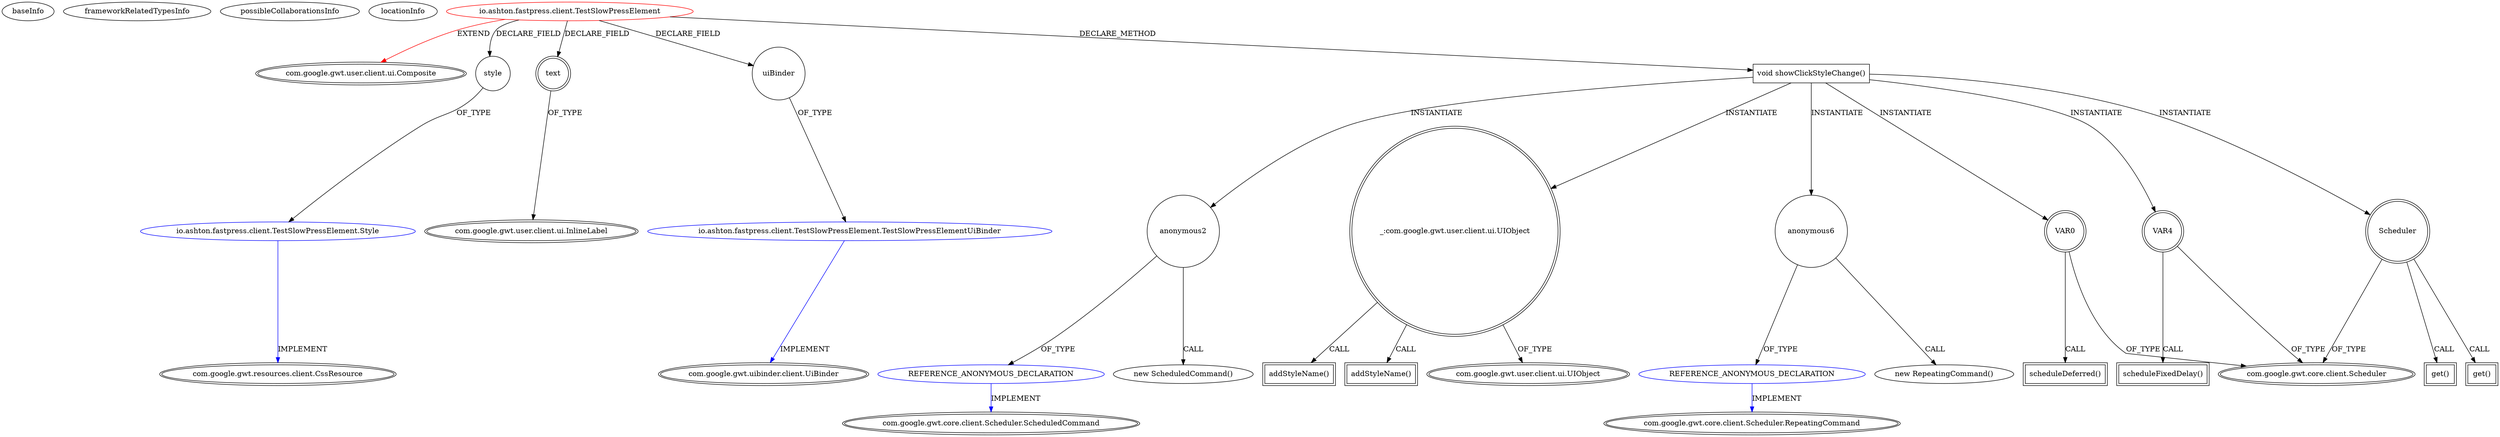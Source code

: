 digraph {
baseInfo[graphId=736,category="extension_graph",isAnonymous=false,possibleRelation=true]
frameworkRelatedTypesInfo[0="com.google.gwt.user.client.ui.Composite"]
possibleCollaborationsInfo[0="736~FIELD_DECLARATION-~com.google.gwt.user.client.ui.Composite ~com.google.gwt.uibinder.client.UiBinder ~false~false",1="736~CLIENT_METHOD_DECLARATION-INSTANTIATION-~com.google.gwt.user.client.ui.Composite ~com.google.gwt.core.client.Scheduler.ScheduledCommand ~false~true",2="736~CLIENT_METHOD_DECLARATION-INSTANTIATION-~com.google.gwt.user.client.ui.Composite ~com.google.gwt.core.client.Scheduler.RepeatingCommand ~false~true",3="736~FIELD_DECLARATION-~com.google.gwt.user.client.ui.Composite ~com.google.gwt.resources.client.CssResource ~false~false"]
locationInfo[projectName="ashtonthomas-gwt-fast-touch-press",filePath="/ashtonthomas-gwt-fast-touch-press/gwt-fast-touch-press-master/src/io/ashton/fastpress/client/TestSlowPressElement.java",contextSignature="TestSlowPressElement",graphId="736"]
0[label="io.ashton.fastpress.client.TestSlowPressElement",vertexType="ROOT_CLIENT_CLASS_DECLARATION",isFrameworkType=false,color=red]
1[label="com.google.gwt.user.client.ui.Composite",vertexType="FRAMEWORK_CLASS_TYPE",isFrameworkType=true,peripheries=2]
2[label="style",vertexType="FIELD_DECLARATION",isFrameworkType=false,shape=circle]
3[label="io.ashton.fastpress.client.TestSlowPressElement.Style",vertexType="REFERENCE_CLIENT_CLASS_DECLARATION",isFrameworkType=false,color=blue]
4[label="com.google.gwt.resources.client.CssResource",vertexType="FRAMEWORK_INTERFACE_TYPE",isFrameworkType=true,peripheries=2]
5[label="text",vertexType="FIELD_DECLARATION",isFrameworkType=true,peripheries=2,shape=circle]
6[label="com.google.gwt.user.client.ui.InlineLabel",vertexType="FRAMEWORK_CLASS_TYPE",isFrameworkType=true,peripheries=2]
7[label="uiBinder",vertexType="FIELD_DECLARATION",isFrameworkType=false,shape=circle]
8[label="io.ashton.fastpress.client.TestSlowPressElement.TestSlowPressElementUiBinder",vertexType="REFERENCE_CLIENT_CLASS_DECLARATION",isFrameworkType=false,color=blue]
9[label="com.google.gwt.uibinder.client.UiBinder",vertexType="FRAMEWORK_INTERFACE_TYPE",isFrameworkType=true,peripheries=2]
10[label="void showClickStyleChange()",vertexType="CLIENT_METHOD_DECLARATION",isFrameworkType=false,shape=box]
11[label="VAR0",vertexType="VARIABLE_EXPRESION",isFrameworkType=true,peripheries=2,shape=circle]
13[label="com.google.gwt.core.client.Scheduler",vertexType="FRAMEWORK_CLASS_TYPE",isFrameworkType=true,peripheries=2]
12[label="scheduleDeferred()",vertexType="INSIDE_CALL",isFrameworkType=true,peripheries=2,shape=box]
14[label="Scheduler",vertexType="VARIABLE_EXPRESION",isFrameworkType=true,peripheries=2,shape=circle]
15[label="get()",vertexType="INSIDE_CALL",isFrameworkType=true,peripheries=2,shape=box]
18[label="anonymous2",vertexType="VARIABLE_EXPRESION",isFrameworkType=false,shape=circle]
19[label="REFERENCE_ANONYMOUS_DECLARATION",vertexType="REFERENCE_ANONYMOUS_DECLARATION",isFrameworkType=false,color=blue]
20[label="com.google.gwt.core.client.Scheduler.ScheduledCommand",vertexType="FRAMEWORK_INTERFACE_TYPE",isFrameworkType=true,peripheries=2]
17[label="new ScheduledCommand()",vertexType="CONSTRUCTOR_CALL",isFrameworkType=false]
21[label="_:com.google.gwt.user.client.ui.UIObject",vertexType="VARIABLE_EXPRESION",isFrameworkType=true,peripheries=2,shape=circle]
23[label="com.google.gwt.user.client.ui.UIObject",vertexType="FRAMEWORK_CLASS_TYPE",isFrameworkType=true,peripheries=2]
22[label="addStyleName()",vertexType="INSIDE_CALL",isFrameworkType=true,peripheries=2,shape=box]
24[label="VAR4",vertexType="VARIABLE_EXPRESION",isFrameworkType=true,peripheries=2,shape=circle]
25[label="scheduleFixedDelay()",vertexType="INSIDE_CALL",isFrameworkType=true,peripheries=2,shape=box]
28[label="get()",vertexType="INSIDE_CALL",isFrameworkType=true,peripheries=2,shape=box]
30[label="anonymous6",vertexType="VARIABLE_EXPRESION",isFrameworkType=false,shape=circle]
31[label="REFERENCE_ANONYMOUS_DECLARATION",vertexType="REFERENCE_ANONYMOUS_DECLARATION",isFrameworkType=false,color=blue]
32[label="com.google.gwt.core.client.Scheduler.RepeatingCommand",vertexType="FRAMEWORK_INTERFACE_TYPE",isFrameworkType=true,peripheries=2]
29[label="new RepeatingCommand()",vertexType="CONSTRUCTOR_CALL",isFrameworkType=false]
34[label="addStyleName()",vertexType="INSIDE_CALL",isFrameworkType=true,peripheries=2,shape=box]
0->1[label="EXTEND",color=red]
0->2[label="DECLARE_FIELD"]
3->4[label="IMPLEMENT",color=blue]
2->3[label="OF_TYPE"]
0->5[label="DECLARE_FIELD"]
5->6[label="OF_TYPE"]
0->7[label="DECLARE_FIELD"]
8->9[label="IMPLEMENT",color=blue]
7->8[label="OF_TYPE"]
0->10[label="DECLARE_METHOD"]
10->11[label="INSTANTIATE"]
11->13[label="OF_TYPE"]
11->12[label="CALL"]
10->14[label="INSTANTIATE"]
14->13[label="OF_TYPE"]
14->15[label="CALL"]
10->18[label="INSTANTIATE"]
19->20[label="IMPLEMENT",color=blue]
18->19[label="OF_TYPE"]
18->17[label="CALL"]
10->21[label="INSTANTIATE"]
21->23[label="OF_TYPE"]
21->22[label="CALL"]
10->24[label="INSTANTIATE"]
24->13[label="OF_TYPE"]
24->25[label="CALL"]
14->28[label="CALL"]
10->30[label="INSTANTIATE"]
31->32[label="IMPLEMENT",color=blue]
30->31[label="OF_TYPE"]
30->29[label="CALL"]
21->34[label="CALL"]
}
